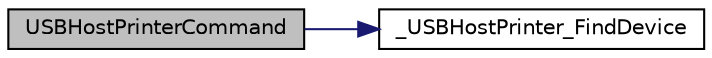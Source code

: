 digraph "USBHostPrinterCommand"
{
  edge [fontname="Helvetica",fontsize="10",labelfontname="Helvetica",labelfontsize="10"];
  node [fontname="Helvetica",fontsize="10",shape=record];
  rankdir="LR";
  Node1 [label="USBHostPrinterCommand",height=0.2,width=0.4,color="black", fillcolor="grey75", style="filled", fontcolor="black"];
  Node1 -> Node2 [color="midnightblue",fontsize="10",style="solid"];
  Node2 [label="_USBHostPrinter_FindDevice",height=0.2,width=0.4,color="black", fillcolor="white", style="filled",URL="$usb__host__printer_8c.html#acdca20ebfd78d5539c5aad1914065f39"];
}
